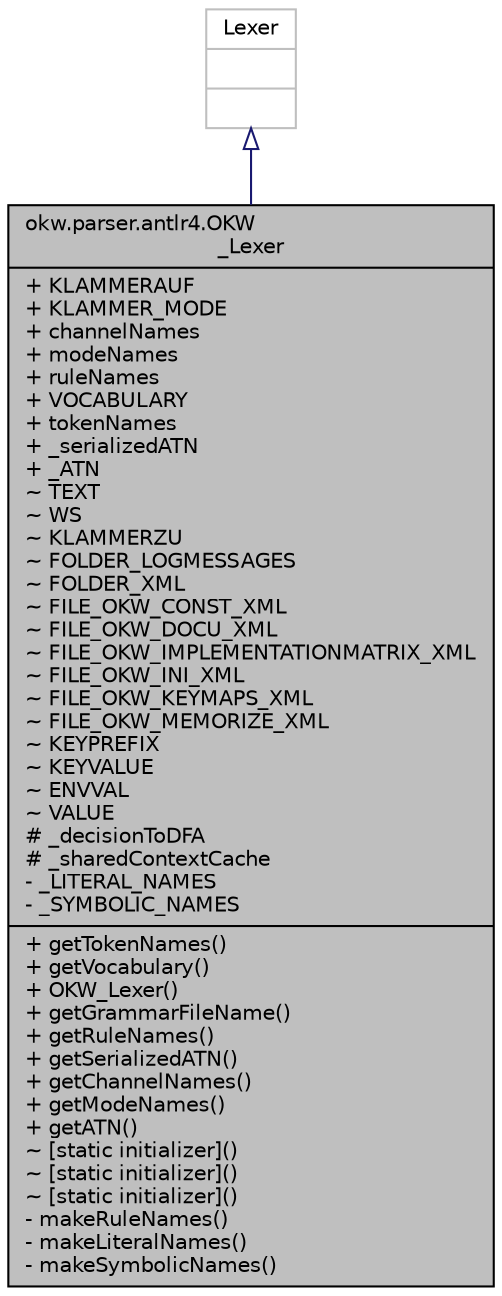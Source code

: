 digraph "okw.parser.antlr4.OKW_Lexer"
{
 // INTERACTIVE_SVG=YES
 // LATEX_PDF_SIZE
  edge [fontname="Helvetica",fontsize="10",labelfontname="Helvetica",labelfontsize="10"];
  node [fontname="Helvetica",fontsize="10",shape=record];
  Node1 [label="{okw.parser.antlr4.OKW\l_Lexer\n|+ KLAMMERAUF\l+ KLAMMER_MODE\l+ channelNames\l+ modeNames\l+ ruleNames\l+ VOCABULARY\l+ tokenNames\l+ _serializedATN\l+ _ATN\l~ TEXT\l~ WS\l~ KLAMMERZU\l~ FOLDER_LOGMESSAGES\l~ FOLDER_XML\l~ FILE_OKW_CONST_XML\l~ FILE_OKW_DOCU_XML\l~ FILE_OKW_IMPLEMENTATIONMATRIX_XML\l~ FILE_OKW_INI_XML\l~ FILE_OKW_KEYMAPS_XML\l~ FILE_OKW_MEMORIZE_XML\l~ KEYPREFIX\l~ KEYVALUE\l~ ENVVAL\l~ VALUE\l# _decisionToDFA\l# _sharedContextCache\l- _LITERAL_NAMES\l- _SYMBOLIC_NAMES\l|+ getTokenNames()\l+ getVocabulary()\l+ OKW_Lexer()\l+ getGrammarFileName()\l+ getRuleNames()\l+ getSerializedATN()\l+ getChannelNames()\l+ getModeNames()\l+ getATN()\l~ [static initializer]()\l~ [static initializer]()\l~ [static initializer]()\l- makeRuleNames()\l- makeLiteralNames()\l- makeSymbolicNames()\l}",height=0.2,width=0.4,color="black", fillcolor="grey75", style="filled", fontcolor="black",tooltip=" "];
  Node2 -> Node1 [dir="back",color="midnightblue",fontsize="10",style="solid",arrowtail="onormal",fontname="Helvetica"];
  Node2 [label="{Lexer\n||}",height=0.2,width=0.4,color="grey75", fillcolor="white", style="filled",tooltip=" "];
}

